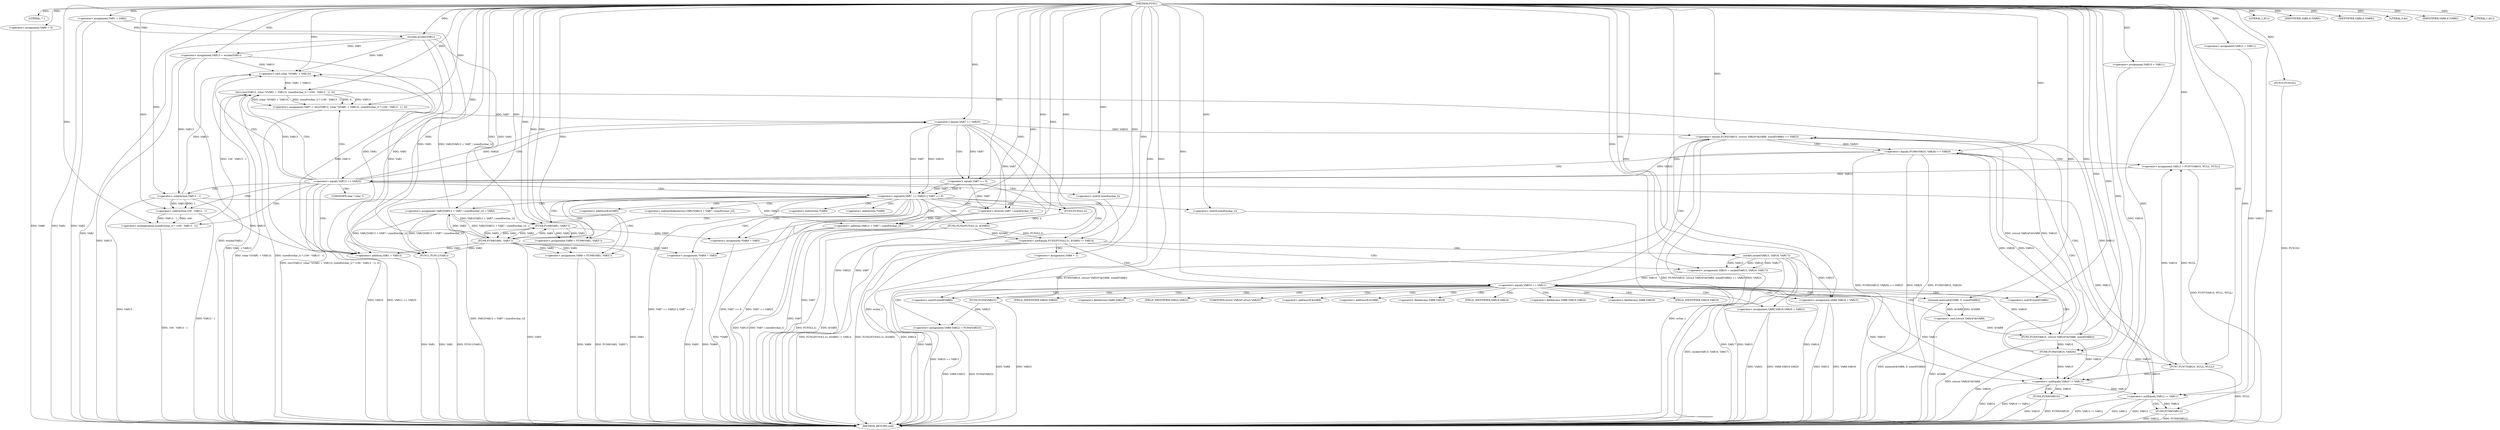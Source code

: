 digraph FUN1 {  
"1000100" [label = "(METHOD,FUN1)" ]
"1000303" [label = "(METHOD_RETURN,void)" ]
"1000103" [label = "(LITERAL,\"\",)" ]
"1000104" [label = "(<operator>.assignment,VAR1 = VAR2)" ]
"1000108" [label = "(LITERAL,1,if(1))" ]
"1000113" [label = "(<operator>.assignment,VAR6 = 0)" ]
"1000120" [label = "(<operator>.assignment,VAR10 = VAR11)" ]
"1000124" [label = "(<operator>.assignment,VAR12 = VAR11)" ]
"1000128" [label = "(<operator>.assignment,VAR13 = wcslen(VAR1))" ]
"1000130" [label = "(wcslen,wcslen(VAR1))" ]
"1000135" [label = "(<operator>.notEquals,FUN2(FUN3(2,2), &VAR5) != VAR14)" ]
"1000136" [label = "(FUN2,FUN2(FUN3(2,2), &VAR5))" ]
"1000137" [label = "(FUN3,FUN3(2,2))" ]
"1000145" [label = "(<operator>.assignment,VAR6 = 1)" ]
"1000148" [label = "(<operator>.assignment,VAR10 = socket(VAR15, VAR16, VAR17))" ]
"1000150" [label = "(socket,socket(VAR15, VAR16, VAR17))" ]
"1000155" [label = "(<operator>.equals,VAR10 == VAR11)" ]
"1000160" [label = "(memset,memset(&VAR8, 0, sizeof(VAR8)))" ]
"1000164" [label = "(<operator>.sizeOf,sizeof(VAR8))" ]
"1000166" [label = "(<operator>.assignment,VAR8.VAR18 = VAR15)" ]
"1000171" [label = "(<operator>.assignment,VAR8.VAR19.VAR20 = VAR21)" ]
"1000178" [label = "(<operator>.assignment,VAR8.VAR22 = FUN4(VAR23))" ]
"1000182" [label = "(FUN4,FUN4(VAR23))" ]
"1000185" [label = "(<operator>.equals,FUN5(VAR10, (struct VAR24*)&VAR8, sizeof(VAR8)) == VAR25)" ]
"1000186" [label = "(FUN5,FUN5(VAR10, (struct VAR24*)&VAR8, sizeof(VAR8)))" ]
"1000188" [label = "(<operator>.cast,(struct VAR24*)&VAR8)" ]
"1000192" [label = "(<operator>.sizeOf,sizeof(VAR8))" ]
"1000198" [label = "(<operator>.equals,FUN6(VAR10, VAR26) == VAR25)" ]
"1000199" [label = "(FUN6,FUN6(VAR10, VAR26))" ]
"1000205" [label = "(<operator>.assignment,VAR12 = FUN7(VAR10, NULL, NULL))" ]
"1000207" [label = "(FUN7,FUN7(VAR10, NULL, NULL))" ]
"1000212" [label = "(<operator>.equals,VAR12 == VAR25)" ]
"1000217" [label = "(<operator>.assignment,VAR7 = recv(VAR12, (char *)(VAR1 + VAR13), sizeof(wchar_t) * (100 - VAR13 - 1), 0))" ]
"1000219" [label = "(recv,recv(VAR12, (char *)(VAR1 + VAR13), sizeof(wchar_t) * (100 - VAR13 - 1), 0))" ]
"1000221" [label = "(<operator>.cast,(char *)(VAR1 + VAR13))" ]
"1000223" [label = "(<operator>.addition,VAR1 + VAR13)" ]
"1000226" [label = "(<operator>.multiplication,sizeof(wchar_t) * (100 - VAR13 - 1))" ]
"1000227" [label = "(<operator>.sizeOf,sizeof(wchar_t))" ]
"1000229" [label = "(<operator>.subtraction,100 - VAR13 - 1)" ]
"1000231" [label = "(<operator>.subtraction,VAR13 - 1)" ]
"1000236" [label = "(<operator>.logicalOr,VAR7 == VAR25 || VAR7 == 0)" ]
"1000237" [label = "(<operator>.equals,VAR7 == VAR25)" ]
"1000240" [label = "(<operator>.equals,VAR7 == 0)" ]
"1000245" [label = "(<operator>.assignment,VAR1[VAR13 + VAR7 / sizeof(wchar_t)] = VAR3)" ]
"1000248" [label = "(<operator>.addition,VAR13 + VAR7 / sizeof(wchar_t))" ]
"1000250" [label = "(<operator>.division,VAR7 / sizeof(wchar_t))" ]
"1000252" [label = "(<operator>.sizeOf,sizeof(wchar_t))" ]
"1000255" [label = "(<operator>.assignment,VAR9 = FUN8(VAR1, VAR3''))" ]
"1000257" [label = "(FUN8,FUN8(VAR1, VAR3''))" ]
"1000261" [label = "(IDENTIFIER,VAR9,if (VAR9))" ]
"1000263" [label = "(<operator>.assignment,*VAR9 = VAR3)" ]
"1000267" [label = "(<operator>.assignment,VAR9 = FUN8(VAR1, VAR3''))" ]
"1000269" [label = "(FUN8,FUN8(VAR1, VAR3''))" ]
"1000273" [label = "(IDENTIFIER,VAR9,if (VAR9))" ]
"1000275" [label = "(<operator>.assignment,*VAR9 = VAR3)" ]
"1000279" [label = "(LITERAL,0,do)" ]
"1000281" [label = "(<operator>.notEquals,VAR10 != VAR11)" ]
"1000285" [label = "(FUN9,FUN9(VAR10))" ]
"1000288" [label = "(<operator>.notEquals,VAR12 != VAR11)" ]
"1000292" [label = "(FUN9,FUN9(VAR12))" ]
"1000295" [label = "(IDENTIFIER,VAR6,if (VAR6))" ]
"1000297" [label = "(FUN10,FUN10())" ]
"1000299" [label = "(LITERAL,1,if(1))" ]
"1000301" [label = "(FUN11,FUN11(VAR1))" ]
"1000140" [label = "(<operator>.addressOf,&VAR5)" ]
"1000161" [label = "(<operator>.addressOf,&VAR8)" ]
"1000167" [label = "(<operator>.fieldAccess,VAR8.VAR18)" ]
"1000169" [label = "(FIELD_IDENTIFIER,VAR18,VAR18)" ]
"1000172" [label = "(<operator>.fieldAccess,VAR8.VAR19.VAR20)" ]
"1000173" [label = "(<operator>.fieldAccess,VAR8.VAR19)" ]
"1000175" [label = "(FIELD_IDENTIFIER,VAR19,VAR19)" ]
"1000176" [label = "(FIELD_IDENTIFIER,VAR20,VAR20)" ]
"1000179" [label = "(<operator>.fieldAccess,VAR8.VAR22)" ]
"1000181" [label = "(FIELD_IDENTIFIER,VAR22,VAR22)" ]
"1000189" [label = "(UNKNOWN,struct VAR24*,struct VAR24*)" ]
"1000190" [label = "(<operator>.addressOf,&VAR8)" ]
"1000222" [label = "(UNKNOWN,char *,char *)" ]
"1000246" [label = "(<operator>.indirectIndexAccess,VAR1[VAR13 + VAR7 / sizeof(wchar_t)])" ]
"1000264" [label = "(<operator>.indirection,*VAR9)" ]
"1000276" [label = "(<operator>.indirection,*VAR9)" ]
  "1000185" -> "1000303"  [ label = "DDG: FUN5(VAR10, (struct VAR24*)&VAR8, sizeof(VAR8)) == VAR25"] 
  "1000292" -> "1000303"  [ label = "DDG: VAR12"] 
  "1000301" -> "1000303"  [ label = "DDG: FUN11(VAR1)"] 
  "1000275" -> "1000303"  [ label = "DDG: *VAR9"] 
  "1000178" -> "1000303"  [ label = "DDG: FUN4(VAR23)"] 
  "1000186" -> "1000303"  [ label = "DDG: (struct VAR24*)&VAR8"] 
  "1000128" -> "1000303"  [ label = "DDG: wcslen(VAR1)"] 
  "1000285" -> "1000303"  [ label = "DDG: VAR10"] 
  "1000185" -> "1000303"  [ label = "DDG: FUN5(VAR10, (struct VAR24*)&VAR8, sizeof(VAR8))"] 
  "1000171" -> "1000303"  [ label = "DDG: VAR8.VAR19.VAR20"] 
  "1000135" -> "1000303"  [ label = "DDG: VAR14"] 
  "1000219" -> "1000303"  [ label = "DDG: (char *)(VAR1 + VAR13)"] 
  "1000250" -> "1000303"  [ label = "DDG: VAR7"] 
  "1000185" -> "1000303"  [ label = "DDG: VAR25"] 
  "1000199" -> "1000303"  [ label = "DDG: VAR26"] 
  "1000292" -> "1000303"  [ label = "DDG: FUN9(VAR12)"] 
  "1000221" -> "1000303"  [ label = "DDG: VAR1 + VAR13"] 
  "1000236" -> "1000303"  [ label = "DDG: VAR7 == VAR25"] 
  "1000207" -> "1000303"  [ label = "DDG: NULL"] 
  "1000285" -> "1000303"  [ label = "DDG: FUN9(VAR10)"] 
  "1000281" -> "1000303"  [ label = "DDG: VAR10"] 
  "1000236" -> "1000303"  [ label = "DDG: VAR7 == VAR25 || VAR7 == 0"] 
  "1000150" -> "1000303"  [ label = "DDG: VAR15"] 
  "1000237" -> "1000303"  [ label = "DDG: VAR25"] 
  "1000252" -> "1000303"  [ label = "DDG: wchar_t"] 
  "1000288" -> "1000303"  [ label = "DDG: VAR11"] 
  "1000188" -> "1000303"  [ label = "DDG: &VAR8"] 
  "1000178" -> "1000303"  [ label = "DDG: VAR8.VAR22"] 
  "1000104" -> "1000303"  [ label = "DDG: VAR1"] 
  "1000219" -> "1000303"  [ label = "DDG: sizeof(wchar_t) * (100 - VAR13 - 1)"] 
  "1000217" -> "1000303"  [ label = "DDG: recv(VAR12, (char *)(VAR1 + VAR13), sizeof(wchar_t) * (100 - VAR13 - 1), 0)"] 
  "1000236" -> "1000303"  [ label = "DDG: VAR7 == 0"] 
  "1000160" -> "1000303"  [ label = "DDG: memset(&VAR8, 0, sizeof(VAR8))"] 
  "1000227" -> "1000303"  [ label = "DDG: wchar_t"] 
  "1000212" -> "1000303"  [ label = "DDG: VAR25"] 
  "1000237" -> "1000303"  [ label = "DDG: VAR7"] 
  "1000113" -> "1000303"  [ label = "DDG: VAR6"] 
  "1000136" -> "1000303"  [ label = "DDG: &VAR5"] 
  "1000150" -> "1000303"  [ label = "DDG: VAR16"] 
  "1000267" -> "1000303"  [ label = "DDG: FUN8(VAR1, VAR3'')"] 
  "1000267" -> "1000303"  [ label = "DDG: VAR9"] 
  "1000226" -> "1000303"  [ label = "DDG: 100 - VAR13 - 1"] 
  "1000128" -> "1000303"  [ label = "DDG: VAR13"] 
  "1000155" -> "1000303"  [ label = "DDG: VAR10 == VAR11"] 
  "1000166" -> "1000303"  [ label = "DDG: VAR8.VAR18"] 
  "1000288" -> "1000303"  [ label = "DDG: VAR12"] 
  "1000263" -> "1000303"  [ label = "DDG: *VAR9"] 
  "1000205" -> "1000303"  [ label = "DDG: FUN7(VAR10, NULL, NULL)"] 
  "1000150" -> "1000303"  [ label = "DDG: VAR17"] 
  "1000301" -> "1000303"  [ label = "DDG: VAR1"] 
  "1000229" -> "1000303"  [ label = "DDG: VAR13 - 1"] 
  "1000275" -> "1000303"  [ label = "DDG: VAR3"] 
  "1000212" -> "1000303"  [ label = "DDG: VAR12 == VAR25"] 
  "1000297" -> "1000303"  [ label = "DDG: FUN10()"] 
  "1000198" -> "1000303"  [ label = "DDG: FUN6(VAR10, VAR26)"] 
  "1000231" -> "1000303"  [ label = "DDG: VAR13"] 
  "1000135" -> "1000303"  [ label = "DDG: FUN2(FUN3(2,2), &VAR5) != VAR14"] 
  "1000192" -> "1000303"  [ label = "DDG: VAR8"] 
  "1000281" -> "1000303"  [ label = "DDG: VAR10 != VAR11"] 
  "1000135" -> "1000303"  [ label = "DDG: FUN2(FUN3(2,2), &VAR5)"] 
  "1000288" -> "1000303"  [ label = "DDG: VAR12 != VAR11"] 
  "1000171" -> "1000303"  [ label = "DDG: VAR21"] 
  "1000166" -> "1000303"  [ label = "DDG: VAR15"] 
  "1000269" -> "1000303"  [ label = "DDG: VAR1"] 
  "1000148" -> "1000303"  [ label = "DDG: socket(VAR15, VAR16, VAR17)"] 
  "1000248" -> "1000303"  [ label = "DDG: VAR7 / sizeof(wchar_t)"] 
  "1000245" -> "1000303"  [ label = "DDG: VAR1[VAR13 + VAR7 / sizeof(wchar_t)]"] 
  "1000145" -> "1000303"  [ label = "DDG: VAR6"] 
  "1000240" -> "1000303"  [ label = "DDG: VAR7"] 
  "1000269" -> "1000303"  [ label = "DDG: VAR3"] 
  "1000182" -> "1000303"  [ label = "DDG: VAR23"] 
  "1000136" -> "1000303"  [ label = "DDG: FUN3(2,2)"] 
  "1000104" -> "1000303"  [ label = "DDG: VAR2"] 
  "1000248" -> "1000303"  [ label = "DDG: VAR13"] 
  "1000223" -> "1000303"  [ label = "DDG: VAR1"] 
  "1000198" -> "1000303"  [ label = "DDG: FUN6(VAR10, VAR26) == VAR25"] 
  "1000130" -> "1000303"  [ label = "DDG: VAR1"] 
  "1000198" -> "1000303"  [ label = "DDG: VAR25"] 
  "1000100" -> "1000103"  [ label = "DDG: "] 
  "1000100" -> "1000104"  [ label = "DDG: "] 
  "1000100" -> "1000108"  [ label = "DDG: "] 
  "1000100" -> "1000113"  [ label = "DDG: "] 
  "1000100" -> "1000120"  [ label = "DDG: "] 
  "1000100" -> "1000124"  [ label = "DDG: "] 
  "1000130" -> "1000128"  [ label = "DDG: VAR1"] 
  "1000100" -> "1000128"  [ label = "DDG: "] 
  "1000104" -> "1000130"  [ label = "DDG: VAR1"] 
  "1000100" -> "1000130"  [ label = "DDG: "] 
  "1000136" -> "1000135"  [ label = "DDG: FUN3(2,2)"] 
  "1000136" -> "1000135"  [ label = "DDG: &VAR5"] 
  "1000137" -> "1000136"  [ label = "DDG: 2"] 
  "1000100" -> "1000137"  [ label = "DDG: "] 
  "1000100" -> "1000135"  [ label = "DDG: "] 
  "1000100" -> "1000145"  [ label = "DDG: "] 
  "1000150" -> "1000148"  [ label = "DDG: VAR15"] 
  "1000150" -> "1000148"  [ label = "DDG: VAR16"] 
  "1000150" -> "1000148"  [ label = "DDG: VAR17"] 
  "1000100" -> "1000148"  [ label = "DDG: "] 
  "1000100" -> "1000150"  [ label = "DDG: "] 
  "1000148" -> "1000155"  [ label = "DDG: VAR10"] 
  "1000100" -> "1000155"  [ label = "DDG: "] 
  "1000188" -> "1000160"  [ label = "DDG: &VAR8"] 
  "1000100" -> "1000160"  [ label = "DDG: "] 
  "1000100" -> "1000164"  [ label = "DDG: "] 
  "1000150" -> "1000166"  [ label = "DDG: VAR15"] 
  "1000100" -> "1000166"  [ label = "DDG: "] 
  "1000100" -> "1000171"  [ label = "DDG: "] 
  "1000182" -> "1000178"  [ label = "DDG: VAR23"] 
  "1000100" -> "1000182"  [ label = "DDG: "] 
  "1000186" -> "1000185"  [ label = "DDG: VAR10"] 
  "1000186" -> "1000185"  [ label = "DDG: (struct VAR24*)&VAR8"] 
  "1000155" -> "1000186"  [ label = "DDG: VAR10"] 
  "1000100" -> "1000186"  [ label = "DDG: "] 
  "1000188" -> "1000186"  [ label = "DDG: &VAR8"] 
  "1000160" -> "1000188"  [ label = "DDG: &VAR8"] 
  "1000100" -> "1000192"  [ label = "DDG: "] 
  "1000237" -> "1000185"  [ label = "DDG: VAR25"] 
  "1000100" -> "1000185"  [ label = "DDG: "] 
  "1000199" -> "1000198"  [ label = "DDG: VAR10"] 
  "1000199" -> "1000198"  [ label = "DDG: VAR26"] 
  "1000186" -> "1000199"  [ label = "DDG: VAR10"] 
  "1000100" -> "1000199"  [ label = "DDG: "] 
  "1000185" -> "1000198"  [ label = "DDG: VAR25"] 
  "1000100" -> "1000198"  [ label = "DDG: "] 
  "1000207" -> "1000205"  [ label = "DDG: VAR10"] 
  "1000207" -> "1000205"  [ label = "DDG: NULL"] 
  "1000100" -> "1000205"  [ label = "DDG: "] 
  "1000199" -> "1000207"  [ label = "DDG: VAR10"] 
  "1000100" -> "1000207"  [ label = "DDG: "] 
  "1000205" -> "1000212"  [ label = "DDG: VAR12"] 
  "1000100" -> "1000212"  [ label = "DDG: "] 
  "1000198" -> "1000212"  [ label = "DDG: VAR25"] 
  "1000219" -> "1000217"  [ label = "DDG: VAR12"] 
  "1000219" -> "1000217"  [ label = "DDG: (char *)(VAR1 + VAR13)"] 
  "1000219" -> "1000217"  [ label = "DDG: sizeof(wchar_t) * (100 - VAR13 - 1)"] 
  "1000219" -> "1000217"  [ label = "DDG: 0"] 
  "1000100" -> "1000217"  [ label = "DDG: "] 
  "1000212" -> "1000219"  [ label = "DDG: VAR12"] 
  "1000100" -> "1000219"  [ label = "DDG: "] 
  "1000221" -> "1000219"  [ label = "DDG: VAR1 + VAR13"] 
  "1000269" -> "1000221"  [ label = "DDG: VAR1"] 
  "1000245" -> "1000221"  [ label = "DDG: VAR1[VAR13 + VAR7 / sizeof(wchar_t)]"] 
  "1000130" -> "1000221"  [ label = "DDG: VAR1"] 
  "1000100" -> "1000221"  [ label = "DDG: "] 
  "1000128" -> "1000221"  [ label = "DDG: VAR13"] 
  "1000231" -> "1000221"  [ label = "DDG: VAR13"] 
  "1000269" -> "1000223"  [ label = "DDG: VAR1"] 
  "1000245" -> "1000223"  [ label = "DDG: VAR1[VAR13 + VAR7 / sizeof(wchar_t)]"] 
  "1000130" -> "1000223"  [ label = "DDG: VAR1"] 
  "1000100" -> "1000223"  [ label = "DDG: "] 
  "1000128" -> "1000223"  [ label = "DDG: VAR13"] 
  "1000231" -> "1000223"  [ label = "DDG: VAR13"] 
  "1000226" -> "1000219"  [ label = "DDG: 100 - VAR13 - 1"] 
  "1000100" -> "1000226"  [ label = "DDG: "] 
  "1000100" -> "1000227"  [ label = "DDG: "] 
  "1000229" -> "1000226"  [ label = "DDG: 100"] 
  "1000229" -> "1000226"  [ label = "DDG: VAR13 - 1"] 
  "1000100" -> "1000229"  [ label = "DDG: "] 
  "1000231" -> "1000229"  [ label = "DDG: VAR13"] 
  "1000231" -> "1000229"  [ label = "DDG: 1"] 
  "1000100" -> "1000231"  [ label = "DDG: "] 
  "1000128" -> "1000231"  [ label = "DDG: VAR13"] 
  "1000237" -> "1000236"  [ label = "DDG: VAR7"] 
  "1000237" -> "1000236"  [ label = "DDG: VAR25"] 
  "1000217" -> "1000237"  [ label = "DDG: VAR7"] 
  "1000100" -> "1000237"  [ label = "DDG: "] 
  "1000212" -> "1000237"  [ label = "DDG: VAR25"] 
  "1000240" -> "1000236"  [ label = "DDG: VAR7"] 
  "1000240" -> "1000236"  [ label = "DDG: 0"] 
  "1000237" -> "1000240"  [ label = "DDG: VAR7"] 
  "1000100" -> "1000240"  [ label = "DDG: "] 
  "1000269" -> "1000245"  [ label = "DDG: VAR3"] 
  "1000100" -> "1000245"  [ label = "DDG: "] 
  "1000231" -> "1000248"  [ label = "DDG: VAR13"] 
  "1000100" -> "1000248"  [ label = "DDG: "] 
  "1000250" -> "1000248"  [ label = "DDG: VAR7"] 
  "1000237" -> "1000250"  [ label = "DDG: VAR7"] 
  "1000240" -> "1000250"  [ label = "DDG: VAR7"] 
  "1000100" -> "1000250"  [ label = "DDG: "] 
  "1000100" -> "1000252"  [ label = "DDG: "] 
  "1000257" -> "1000255"  [ label = "DDG: VAR1"] 
  "1000257" -> "1000255"  [ label = "DDG: VAR3"] 
  "1000100" -> "1000255"  [ label = "DDG: "] 
  "1000245" -> "1000257"  [ label = "DDG: VAR1[VAR13 + VAR7 / sizeof(wchar_t)]"] 
  "1000100" -> "1000257"  [ label = "DDG: "] 
  "1000269" -> "1000257"  [ label = "DDG: VAR1"] 
  "1000130" -> "1000257"  [ label = "DDG: VAR1"] 
  "1000269" -> "1000257"  [ label = "DDG: VAR3"] 
  "1000100" -> "1000261"  [ label = "DDG: "] 
  "1000257" -> "1000263"  [ label = "DDG: VAR3"] 
  "1000100" -> "1000263"  [ label = "DDG: "] 
  "1000269" -> "1000267"  [ label = "DDG: VAR1"] 
  "1000269" -> "1000267"  [ label = "DDG: VAR3"] 
  "1000100" -> "1000267"  [ label = "DDG: "] 
  "1000257" -> "1000269"  [ label = "DDG: VAR1"] 
  "1000245" -> "1000269"  [ label = "DDG: VAR1[VAR13 + VAR7 / sizeof(wchar_t)]"] 
  "1000100" -> "1000269"  [ label = "DDG: "] 
  "1000257" -> "1000269"  [ label = "DDG: VAR3"] 
  "1000100" -> "1000273"  [ label = "DDG: "] 
  "1000269" -> "1000275"  [ label = "DDG: VAR3"] 
  "1000100" -> "1000275"  [ label = "DDG: "] 
  "1000100" -> "1000279"  [ label = "DDG: "] 
  "1000186" -> "1000281"  [ label = "DDG: VAR10"] 
  "1000199" -> "1000281"  [ label = "DDG: VAR10"] 
  "1000120" -> "1000281"  [ label = "DDG: VAR10"] 
  "1000207" -> "1000281"  [ label = "DDG: VAR10"] 
  "1000155" -> "1000281"  [ label = "DDG: VAR10"] 
  "1000100" -> "1000281"  [ label = "DDG: "] 
  "1000155" -> "1000281"  [ label = "DDG: VAR11"] 
  "1000281" -> "1000285"  [ label = "DDG: VAR10"] 
  "1000100" -> "1000285"  [ label = "DDG: "] 
  "1000124" -> "1000288"  [ label = "DDG: VAR12"] 
  "1000212" -> "1000288"  [ label = "DDG: VAR12"] 
  "1000219" -> "1000288"  [ label = "DDG: VAR12"] 
  "1000100" -> "1000288"  [ label = "DDG: "] 
  "1000281" -> "1000288"  [ label = "DDG: VAR11"] 
  "1000288" -> "1000292"  [ label = "DDG: VAR12"] 
  "1000100" -> "1000292"  [ label = "DDG: "] 
  "1000100" -> "1000295"  [ label = "DDG: "] 
  "1000100" -> "1000297"  [ label = "DDG: "] 
  "1000100" -> "1000299"  [ label = "DDG: "] 
  "1000104" -> "1000301"  [ label = "DDG: VAR1"] 
  "1000269" -> "1000301"  [ label = "DDG: VAR1"] 
  "1000245" -> "1000301"  [ label = "DDG: VAR1[VAR13 + VAR7 / sizeof(wchar_t)]"] 
  "1000130" -> "1000301"  [ label = "DDG: VAR1"] 
  "1000100" -> "1000301"  [ label = "DDG: "] 
  "1000135" -> "1000150"  [ label = "CDG: "] 
  "1000135" -> "1000148"  [ label = "CDG: "] 
  "1000135" -> "1000145"  [ label = "CDG: "] 
  "1000135" -> "1000155"  [ label = "CDG: "] 
  "1000155" -> "1000164"  [ label = "CDG: "] 
  "1000155" -> "1000161"  [ label = "CDG: "] 
  "1000155" -> "1000182"  [ label = "CDG: "] 
  "1000155" -> "1000166"  [ label = "CDG: "] 
  "1000155" -> "1000188"  [ label = "CDG: "] 
  "1000155" -> "1000190"  [ label = "CDG: "] 
  "1000155" -> "1000167"  [ label = "CDG: "] 
  "1000155" -> "1000175"  [ label = "CDG: "] 
  "1000155" -> "1000160"  [ label = "CDG: "] 
  "1000155" -> "1000179"  [ label = "CDG: "] 
  "1000155" -> "1000192"  [ label = "CDG: "] 
  "1000155" -> "1000176"  [ label = "CDG: "] 
  "1000155" -> "1000185"  [ label = "CDG: "] 
  "1000155" -> "1000186"  [ label = "CDG: "] 
  "1000155" -> "1000172"  [ label = "CDG: "] 
  "1000155" -> "1000189"  [ label = "CDG: "] 
  "1000155" -> "1000169"  [ label = "CDG: "] 
  "1000155" -> "1000178"  [ label = "CDG: "] 
  "1000155" -> "1000173"  [ label = "CDG: "] 
  "1000155" -> "1000171"  [ label = "CDG: "] 
  "1000155" -> "1000181"  [ label = "CDG: "] 
  "1000185" -> "1000199"  [ label = "CDG: "] 
  "1000185" -> "1000198"  [ label = "CDG: "] 
  "1000198" -> "1000212"  [ label = "CDG: "] 
  "1000198" -> "1000207"  [ label = "CDG: "] 
  "1000198" -> "1000205"  [ label = "CDG: "] 
  "1000212" -> "1000221"  [ label = "CDG: "] 
  "1000212" -> "1000227"  [ label = "CDG: "] 
  "1000212" -> "1000219"  [ label = "CDG: "] 
  "1000212" -> "1000236"  [ label = "CDG: "] 
  "1000212" -> "1000222"  [ label = "CDG: "] 
  "1000212" -> "1000217"  [ label = "CDG: "] 
  "1000212" -> "1000226"  [ label = "CDG: "] 
  "1000212" -> "1000229"  [ label = "CDG: "] 
  "1000212" -> "1000237"  [ label = "CDG: "] 
  "1000212" -> "1000231"  [ label = "CDG: "] 
  "1000212" -> "1000223"  [ label = "CDG: "] 
  "1000236" -> "1000255"  [ label = "CDG: "] 
  "1000236" -> "1000269"  [ label = "CDG: "] 
  "1000236" -> "1000250"  [ label = "CDG: "] 
  "1000236" -> "1000248"  [ label = "CDG: "] 
  "1000236" -> "1000245"  [ label = "CDG: "] 
  "1000236" -> "1000246"  [ label = "CDG: "] 
  "1000236" -> "1000252"  [ label = "CDG: "] 
  "1000236" -> "1000267"  [ label = "CDG: "] 
  "1000236" -> "1000257"  [ label = "CDG: "] 
  "1000236" -> "1000263"  [ label = "CDG: "] 
  "1000236" -> "1000264"  [ label = "CDG: "] 
  "1000236" -> "1000276"  [ label = "CDG: "] 
  "1000236" -> "1000275"  [ label = "CDG: "] 
  "1000236" -> "1000135"  [ label = "CDG: "] 
  "1000236" -> "1000136"  [ label = "CDG: "] 
  "1000236" -> "1000137"  [ label = "CDG: "] 
  "1000236" -> "1000140"  [ label = "CDG: "] 
  "1000237" -> "1000240"  [ label = "CDG: "] 
  "1000281" -> "1000285"  [ label = "CDG: "] 
  "1000288" -> "1000292"  [ label = "CDG: "] 
}
